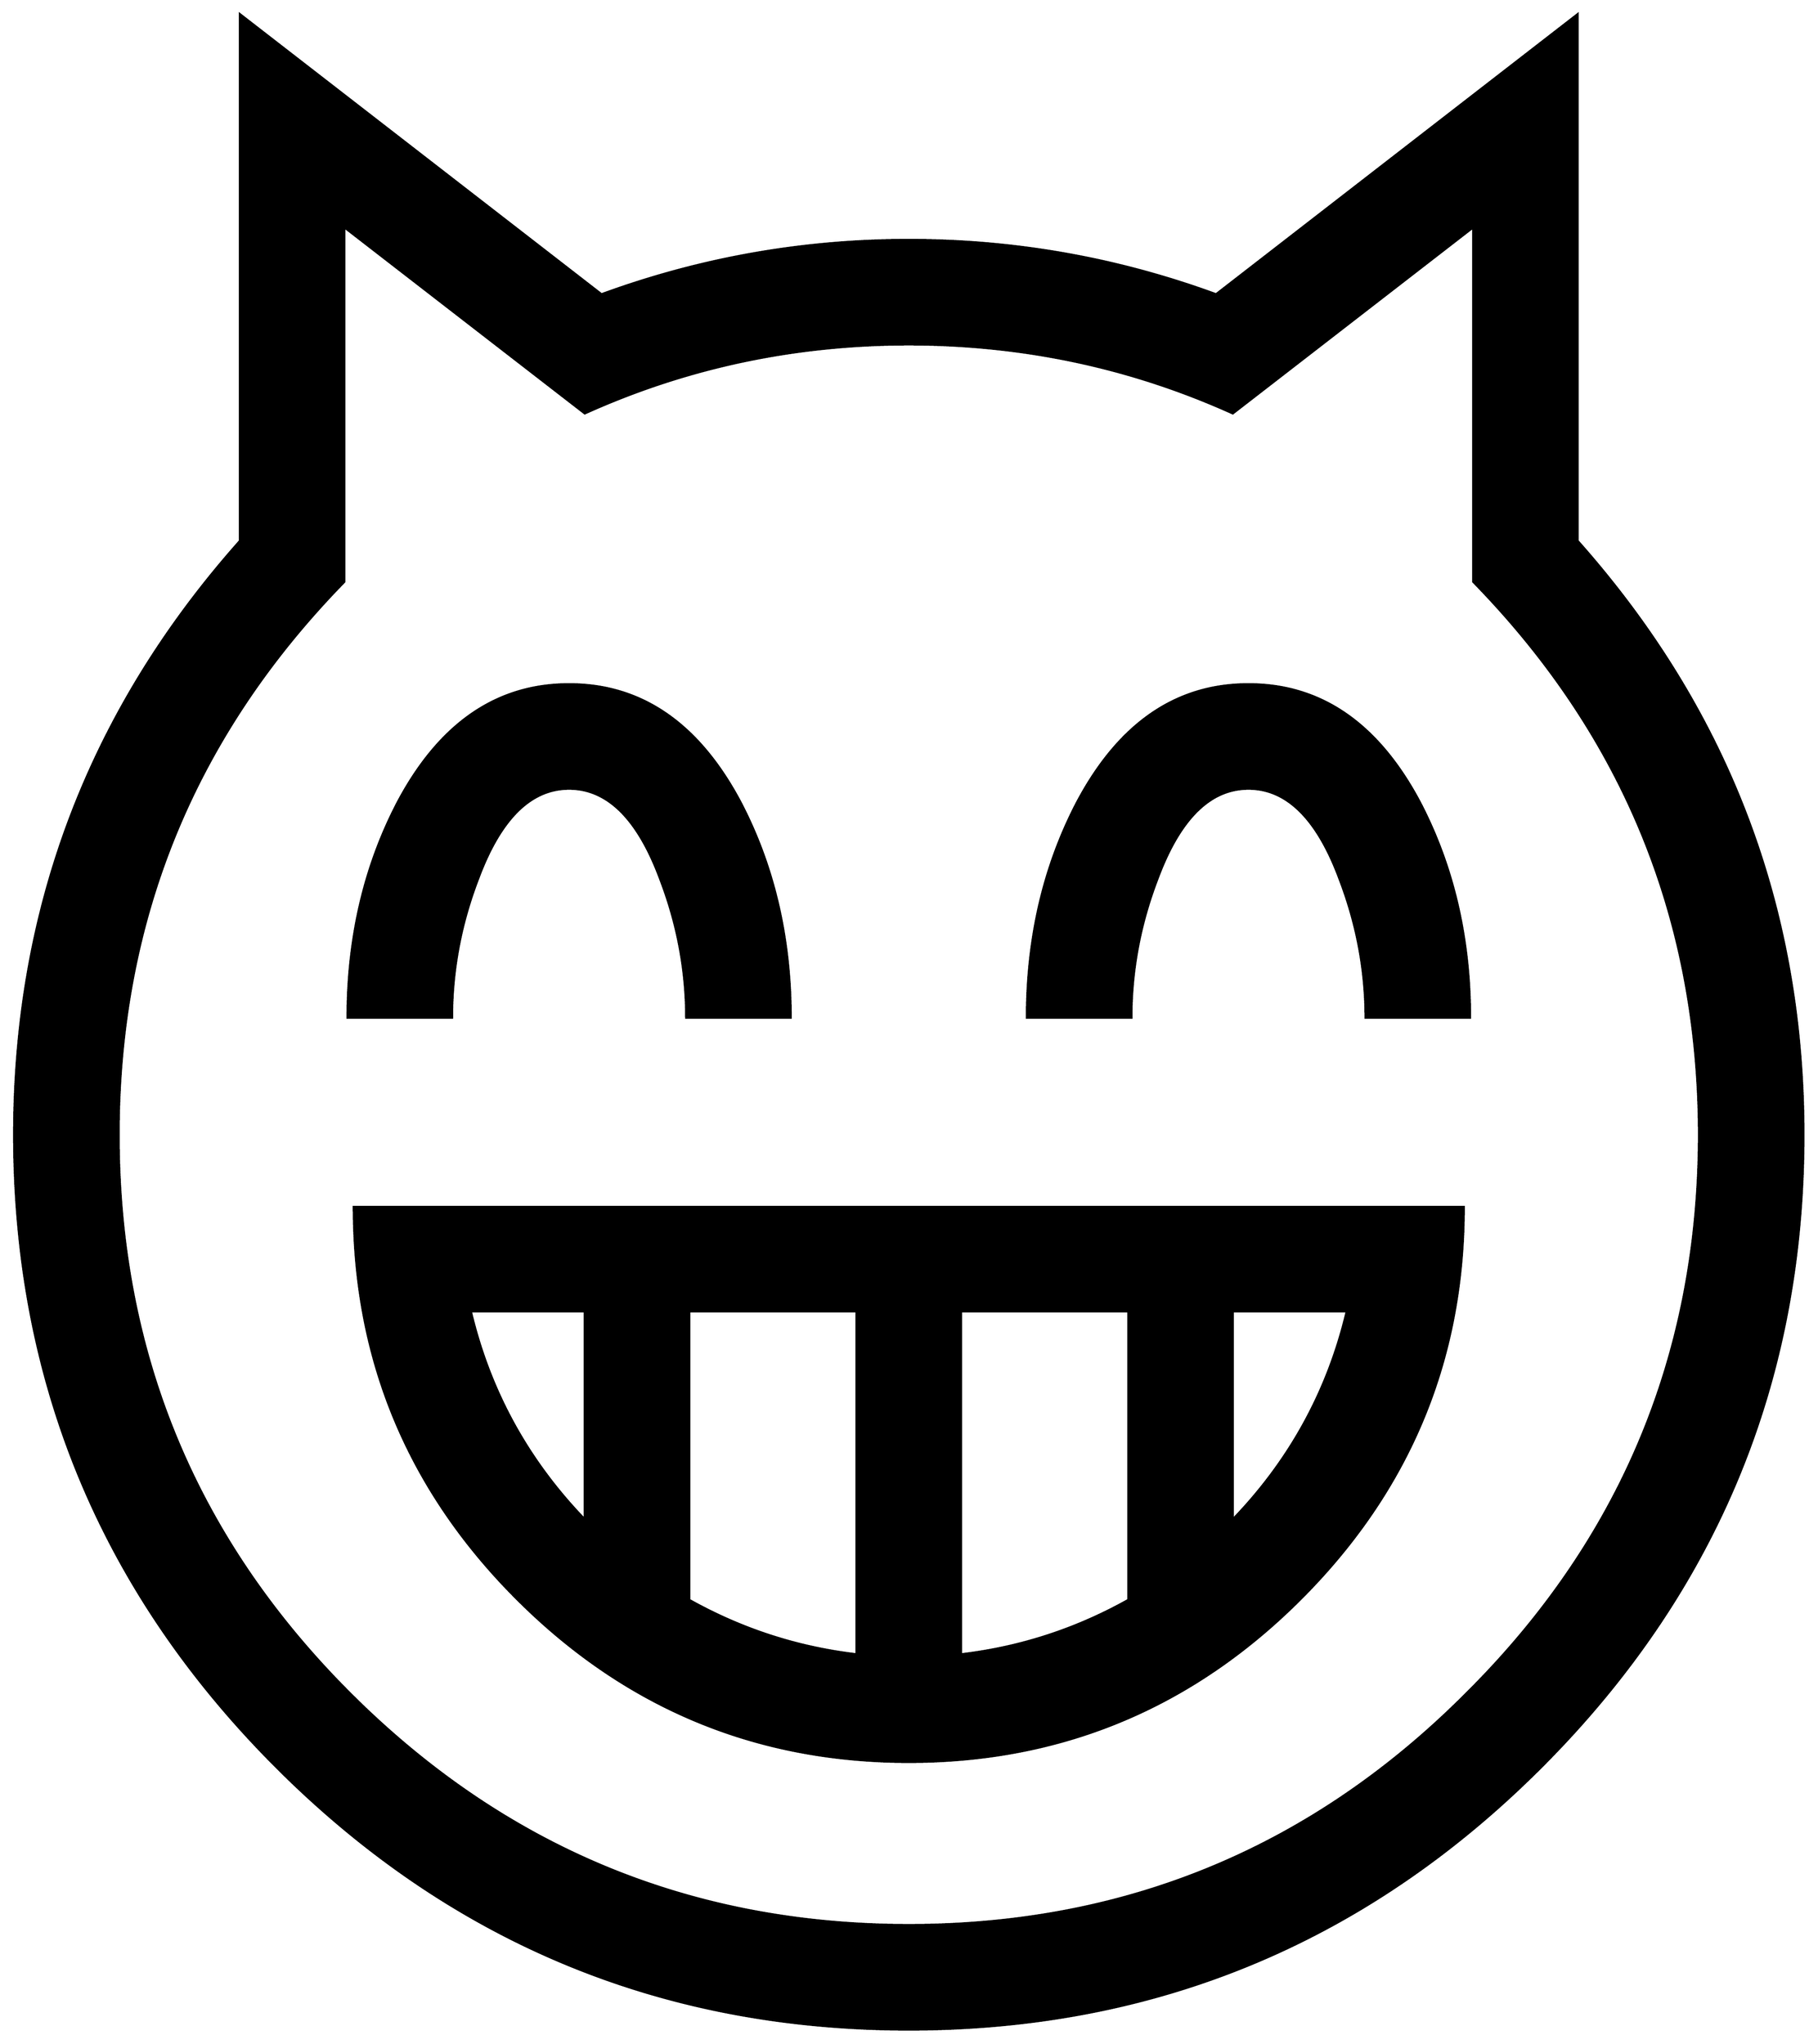 


\begin{tikzpicture}[y=0.80pt, x=0.80pt, yscale=-1.0, xscale=1.0, inner sep=0pt, outer sep=0pt]
\begin{scope}[shift={(100.0,1706.0)},nonzero rule]
  \path[draw=.,fill=.,line width=1.600pt] (1794.0,-474.0) ..
    controls (1794.0,-238.0) and (1710.333,-36.333) ..
    (1543.0,131.0) .. controls (1375.667,298.333) and (1174.0,382.0)
    .. (938.0,382.0) .. controls (702.0,382.0) and (500.333,298.333)
    .. (333.0,131.0) .. controls (165.667,-36.333) and (82.0,-238.0)
    .. (82.0,-474.0) .. controls (82.0,-690.667) and
    (154.0,-880.0) .. (298.0,-1042.0) -- (298.0,-1546.0) --
    (644.0,-1278.0) .. controls (738.667,-1312.667) and
    (836.667,-1330.0) .. (938.0,-1330.0) .. controls
    (1039.333,-1330.0) and (1137.333,-1312.667) .. (1232.0,-1278.0) --
    (1578.0,-1546.0) -- (1578.0,-1042.0) .. controls
    (1722.0,-880.0) and (1794.0,-690.667) .. (1794.0,-474.0) --
    cycle(1694.0,-474.0) .. controls (1694.0,-679.333) and
    (1622.0,-855.667) .. (1478.0,-1003.0) -- (1478.0,-1342.0) --
    (1248.0,-1164.0) .. controls (1150.667,-1208.0) and
    (1047.333,-1230.0) .. (938.0,-1230.0) .. controls
    (828.667,-1230.0) and (725.333,-1208.0) .. (628.0,-1164.0) --
    (398.0,-1342.0) -- (398.0,-1003.0) .. controls
    (254.0,-855.667) and (182.0,-679.333) .. (182.0,-474.0) ..
    controls (182.0,-265.333) and (255.667,-87.333) .. (403.0,60.0) ..
    controls (551.0,208.0) and (729.333,282.0) .. (938.0,282.0) ..
    controls (1146.667,282.0) and (1324.667,208.0) .. (1472.0,60.0)
    .. controls (1620.0,-87.333) and (1694.0,-265.333) ..
    (1694.0,-474.0) -- cycle(1475.0,-586.0) -- (1375.0,-586.0)
    .. controls (1375.0,-631.333) and (1366.667,-675.667) ..
    (1350.0,-719.0) .. controls (1328.667,-776.333) and
    (1299.667,-805.0) .. (1263.0,-805.0) .. controls
    (1226.333,-805.0) and (1197.333,-776.333) .. (1176.0,-719.0) ..
    controls (1159.333,-675.667) and (1151.0,-631.333) ..
    (1151.0,-586.0) -- (1051.0,-586.0) .. controls
    (1051.0,-662.0) and (1067.0,-730.667) .. (1099.0,-792.0) ..
    controls (1139.0,-867.333) and (1193.667,-905.0) ..
    (1263.0,-905.0) .. controls (1332.333,-905.0) and
    (1387.0,-867.333) .. (1427.0,-792.0) .. controls
    (1459.0,-730.667) and (1475.0,-662.0) .. (1475.0,-586.0) --
    cycle(825.0,-586.0) -- (725.0,-586.0) .. controls
    (725.0,-631.333) and (716.667,-675.667) .. (700.0,-719.0) ..
    controls (678.667,-776.333) and (649.667,-805.0) .. (613.0,-805.0)
    .. controls (576.333,-805.0) and (547.333,-776.333) ..
    (526.0,-719.0) .. controls (509.333,-675.667) and (501.0,-631.333)
    .. (501.0,-586.0) -- (401.0,-586.0) .. controls
    (401.0,-662.0) and (417.0,-730.667) .. (449.0,-792.0) ..
    controls (489.0,-867.333) and (543.667,-905.0) .. (613.0,-905.0)
    .. controls (682.333,-905.0) and (737.0,-867.333) ..
    (777.0,-792.0) .. controls (809.0,-730.667) and (825.0,-662.0)
    .. (825.0,-586.0) -- cycle(1469.0,-405.0) .. controls
    (1469.0,-259.0) and (1417.0,-134.0) .. (1313.0,-30.0) ..
    controls (1209.0,74.0) and (1084.0,126.0) .. (938.0,126.0)
    .. controls (792.0,126.0) and (667.0,74.0) .. (563.0,-30.0)
    .. controls (459.0,-134.0) and (407.0,-259.0) ..
    (407.0,-405.0) -- (1469.0,-405.0) -- cycle(1357.0,-305.0) --
    (1248.0,-305.0) -- (1248.0,-106.0) .. controls
    (1302.667,-162.667) and (1339.0,-229.0) .. (1357.0,-305.0) --
    cycle(1148.0,-29.0) -- (1148.0,-305.0) -- (988.0,-305.0) --
    (988.0,23.0) .. controls (1044.667,16.333) and (1098.0,-1.0) ..
    (1148.0,-29.0) -- cycle(888.0,23.0) -- (888.0,-305.0) --
    (728.0,-305.0) -- (728.0,-29.0) .. controls (778.0,-1.0) and
    (831.333,16.333) .. (888.0,23.0) -- cycle(628.0,-106.0) --
    (628.0,-305.0) -- (519.0,-305.0) .. controls (537.0,-229.0)
    and (573.333,-162.667) .. (628.0,-106.0) -- cycle;
\end{scope}

\end{tikzpicture}

